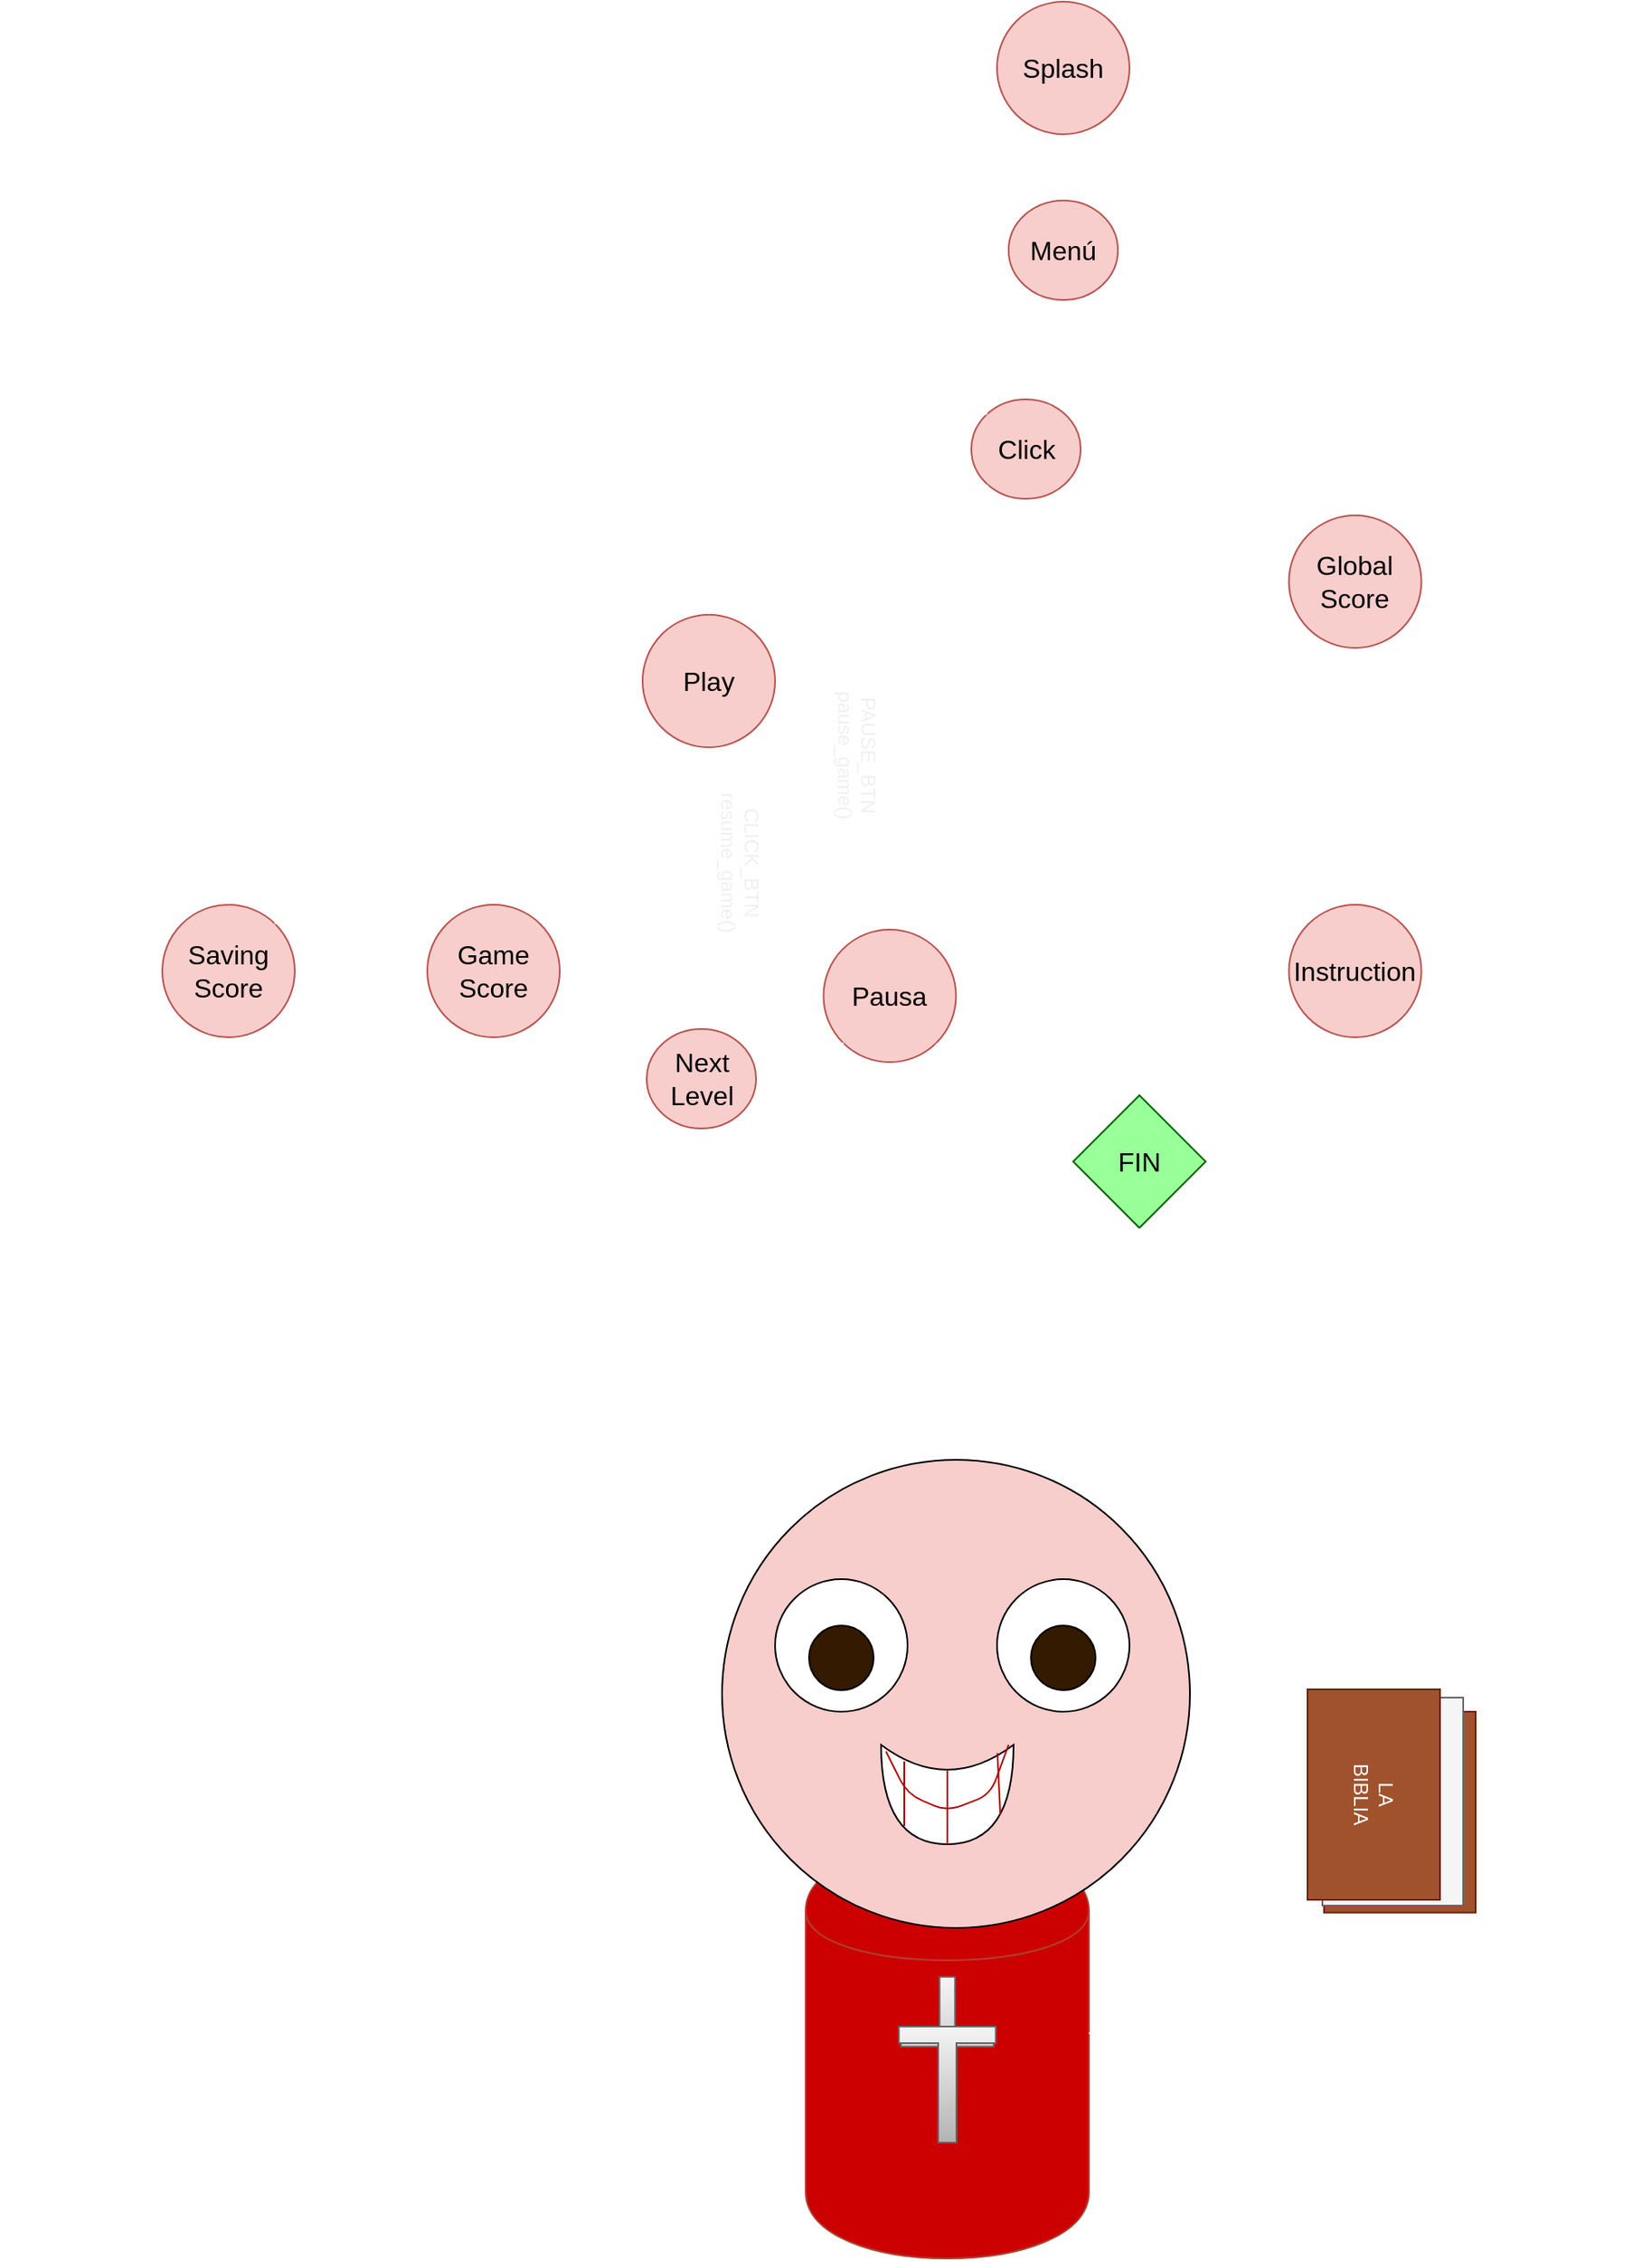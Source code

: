 <mxfile version="13.6.5">
    <diagram id="6hGFLwfOUW9BJ-s0fimq" name="Page-1">
        <mxGraphModel dx="2436" dy="874" grid="1" gridSize="10" guides="1" tooltips="1" connect="1" arrows="1" fold="1" page="1" pageScale="1" pageWidth="827" pageHeight="1169" math="0" shadow="0">
            <root>
                <mxCell id="0"/>
                <mxCell id="1" parent="0"/>
                <mxCell id="63" value="" style="shape=cylinder;whiteSpace=wrap;html=1;boundedLbl=1;backgroundOutline=1;fillColor=#CC0000;strokeColor=#ae4132;" parent="1" vertex="1">
                    <mxGeometry x="258.5" y="1262" width="171" height="250" as="geometry"/>
                </mxCell>
                <mxCell id="60" value="" style="ellipse;whiteSpace=wrap;html=1;aspect=fixed;fillColor=#F8CECC;" parent="1" vertex="1">
                    <mxGeometry x="208" y="1030" width="282.5" height="282.5" as="geometry"/>
                </mxCell>
                <mxCell id="89" style="edgeStyle=orthogonalEdgeStyle;rounded=0;orthogonalLoop=1;jettySize=auto;html=1;exitX=1;exitY=1;exitDx=0;exitDy=0;entryX=0.5;entryY=1;entryDx=0;entryDy=0;strokeColor=#FFFFFF;shadow=0;" parent="1" source="2" target="2" edge="1">
                    <mxGeometry relative="1" as="geometry">
                        <mxPoint x="400" y="370" as="targetPoint"/>
                        <Array as="points">
                            <mxPoint x="437" y="360"/>
                            <mxPoint x="414" y="360"/>
                        </Array>
                    </mxGeometry>
                </mxCell>
                <mxCell id="95" style="edgeStyle=orthogonalEdgeStyle;rounded=0;orthogonalLoop=1;jettySize=auto;html=1;exitX=0;exitY=1;exitDx=0;exitDy=0;strokeColor=#FFFFFF;shadow=0;" parent="1" source="2" edge="1">
                    <mxGeometry relative="1" as="geometry">
                        <mxPoint x="391" y="390" as="targetPoint"/>
                    </mxGeometry>
                </mxCell>
                <mxCell id="172" style="edgeStyle=orthogonalEdgeStyle;rounded=0;orthogonalLoop=1;jettySize=auto;html=1;exitX=1;exitY=0;exitDx=0;exitDy=0;strokeColor=#FFFFFF;shadow=0;" parent="1" source="2" edge="1">
                    <mxGeometry relative="1" as="geometry">
                        <mxPoint x="640" y="190" as="targetPoint"/>
                    </mxGeometry>
                </mxCell>
                <mxCell id="2" value="Menú" style="ellipse;whiteSpace=wrap;html=1;fillColor=#f8cecc;strokeColor=#b85450;fontColor=#000000;fontSize=16;shadow=0;" parent="1" vertex="1">
                    <mxGeometry x="381" y="270" width="66" height="60" as="geometry"/>
                </mxCell>
                <mxCell id="17" value="" style="edgeStyle=orthogonalEdgeStyle;rounded=0;orthogonalLoop=1;jettySize=auto;html=1;labelBackgroundColor=none;labelBorderColor=none;fontColor=#FFFFFF;strokeColor=#FFFFFF;shadow=0;" parent="1" source="6" target="2" edge="1">
                    <mxGeometry relative="1" as="geometry"/>
                </mxCell>
                <mxCell id="170" style="edgeStyle=orthogonalEdgeStyle;rounded=0;orthogonalLoop=1;jettySize=auto;html=1;exitX=1;exitY=0.5;exitDx=0;exitDy=0;entryX=1;entryY=0.5;entryDx=0;entryDy=0;strokeColor=#FFFFFF;shadow=0;" parent="1" source="6" target="125" edge="1">
                    <mxGeometry relative="1" as="geometry">
                        <Array as="points">
                            <mxPoint x="760" y="190"/>
                            <mxPoint x="760" y="850"/>
                        </Array>
                    </mxGeometry>
                </mxCell>
                <mxCell id="6" value="Splash" style="ellipse;whiteSpace=wrap;html=1;fillColor=#f8cecc;strokeColor=#b85450;fontColor=#000000;fontSize=16;shadow=0;" parent="1" vertex="1">
                    <mxGeometry x="374" y="150" width="80" height="80" as="geometry"/>
                </mxCell>
                <mxCell id="209" style="edgeStyle=orthogonalEdgeStyle;rounded=0;orthogonalLoop=1;jettySize=auto;html=1;exitX=1;exitY=0.5;exitDx=0;exitDy=0;strokeColor=#FFFFFF;shadow=0;" parent="1" source="12" edge="1">
                    <mxGeometry relative="1" as="geometry">
                        <mxPoint x="760" y="500" as="targetPoint"/>
                    </mxGeometry>
                </mxCell>
                <mxCell id="210" style="edgeStyle=orthogonalEdgeStyle;rounded=0;orthogonalLoop=1;jettySize=auto;html=1;exitX=0.5;exitY=1;exitDx=0;exitDy=0;strokeColor=#FFFFFF;shadow=0;" parent="1" source="12" edge="1">
                    <mxGeometry relative="1" as="geometry">
                        <mxPoint x="660" y="560" as="targetPoint"/>
                        <Array as="points">
                            <mxPoint x="590" y="560"/>
                            <mxPoint x="660" y="560"/>
                        </Array>
                    </mxGeometry>
                </mxCell>
                <mxCell id="12" value="Global Score" style="ellipse;whiteSpace=wrap;html=1;aspect=fixed;fillColor=#f8cecc;strokeColor=#b85450;fontColor=#000000;fontSize=16;shadow=0;" parent="1" vertex="1">
                    <mxGeometry x="550.25" y="460" width="80" height="80" as="geometry"/>
                </mxCell>
                <mxCell id="29" value="&lt;font color=&quot;#ffffff&quot;&gt;EXIT_EVENT&lt;br&gt;quit_game()&lt;/font&gt;" style="text;html=1;strokeColor=none;fillColor=none;align=center;verticalAlign=middle;whiteSpace=wrap;rounded=0;rotation=90;shadow=0;" parent="1" vertex="1">
                    <mxGeometry x="404.5" y="490" width="86" height="70" as="geometry"/>
                </mxCell>
                <mxCell id="30" value="&lt;font color=&quot;#ffffff&quot;&gt;CLICK_BTN&lt;br&gt;show_menu()&lt;/font&gt;" style="text;html=1;strokeColor=none;fillColor=none;align=center;verticalAlign=middle;whiteSpace=wrap;rounded=0;shadow=0;" parent="1" vertex="1">
                    <mxGeometry x="349.25" y="240" width="40" height="20" as="geometry"/>
                </mxCell>
                <mxCell id="128" style="edgeStyle=orthogonalEdgeStyle;rounded=0;orthogonalLoop=1;jettySize=auto;html=1;exitX=1;exitY=0.5;exitDx=0;exitDy=0;entryX=0.5;entryY=0;entryDx=0;entryDy=0;strokeColor=#FFFFFF;shadow=0;" parent="1" source="34" target="127" edge="1">
                    <mxGeometry relative="1" as="geometry">
                        <Array as="points">
                            <mxPoint x="309" y="560"/>
                        </Array>
                    </mxGeometry>
                </mxCell>
                <mxCell id="129" style="edgeStyle=orthogonalEdgeStyle;rounded=0;orthogonalLoop=1;jettySize=auto;html=1;entryX=0.505;entryY=-0.035;entryDx=0;entryDy=0;entryPerimeter=0;strokeColor=#FFFFFF;shadow=0;" parent="1" source="34" target="126" edge="1">
                    <mxGeometry relative="1" as="geometry">
                        <mxPoint x="120" y="700" as="targetPoint"/>
                        <Array as="points">
                            <mxPoint x="70" y="560"/>
                        </Array>
                    </mxGeometry>
                </mxCell>
                <mxCell id="198" style="edgeStyle=orthogonalEdgeStyle;rounded=0;orthogonalLoop=1;jettySize=auto;html=1;exitX=0;exitY=1;exitDx=0;exitDy=0;entryX=0;entryY=0.5;entryDx=0;entryDy=0;strokeColor=#FFFFFF;shadow=0;" parent="1" source="34" target="182" edge="1">
                    <mxGeometry relative="1" as="geometry">
                        <Array as="points">
                            <mxPoint x="130" y="588"/>
                            <mxPoint x="130" y="800"/>
                        </Array>
                    </mxGeometry>
                </mxCell>
                <mxCell id="34" value="Play" style="ellipse;whiteSpace=wrap;html=1;aspect=fixed;fillColor=#f8cecc;strokeColor=#b85450;fontColor=#000000;fontSize=16;shadow=0;" parent="1" vertex="1">
                    <mxGeometry x="160" y="520" width="80" height="80" as="geometry"/>
                </mxCell>
                <mxCell id="57" value="" style="ellipse;whiteSpace=wrap;html=1;aspect=fixed;fillColor=#FFFFFF;" parent="1" vertex="1">
                    <mxGeometry x="240" y="1102" width="80" height="80" as="geometry"/>
                </mxCell>
                <mxCell id="58" value="" style="ellipse;whiteSpace=wrap;html=1;aspect=fixed;fillColor=#FFFFFF;" parent="1" vertex="1">
                    <mxGeometry x="374" y="1102" width="80" height="80" as="geometry"/>
                </mxCell>
                <mxCell id="59" value="" style="shape=xor;whiteSpace=wrap;html=1;rotation=90;fillColor=#FFFFFF;" parent="1" vertex="1">
                    <mxGeometry x="314" y="1192" width="60" height="80" as="geometry"/>
                </mxCell>
                <mxCell id="61" value="" style="ellipse;whiteSpace=wrap;html=1;aspect=fixed;fillColor=#331A00;" parent="1" vertex="1">
                    <mxGeometry x="394.5" y="1130" width="39" height="39" as="geometry"/>
                </mxCell>
                <mxCell id="66" value="" style="ellipse;whiteSpace=wrap;html=1;aspect=fixed;fillColor=#331A00;" parent="1" vertex="1">
                    <mxGeometry x="260.5" y="1130" width="39" height="39" as="geometry"/>
                </mxCell>
                <mxCell id="67" value="" style="endArrow=none;html=1;exitX=0.7;exitY=0.1;exitDx=0;exitDy=0;exitPerimeter=0;fillColor=#e51400;strokeColor=#B20000;" parent="1" source="59" edge="1">
                    <mxGeometry width="50" height="50" relative="1" as="geometry">
                        <mxPoint x="324.25" y="1257" as="sourcePoint"/>
                        <mxPoint x="374.25" y="1207" as="targetPoint"/>
                    </mxGeometry>
                </mxCell>
                <mxCell id="68" value="" style="endArrow=none;html=1;exitX=1;exitY=0.5;exitDx=0;exitDy=0;exitPerimeter=0;fillColor=#e51400;strokeColor=#B20000;entryX=0.25;entryY=0.5;entryDx=0;entryDy=0;entryPerimeter=0;" parent="1" source="59" target="59" edge="1">
                    <mxGeometry width="50" height="50" relative="1" as="geometry">
                        <mxPoint x="386" y="1254" as="sourcePoint"/>
                        <mxPoint x="384.25" y="1217" as="targetPoint"/>
                    </mxGeometry>
                </mxCell>
                <mxCell id="69" value="" style="endArrow=none;html=1;exitX=0.817;exitY=0.825;exitDx=0;exitDy=0;exitPerimeter=0;fillColor=#e51400;strokeColor=#B20000;" parent="1" source="59" edge="1">
                    <mxGeometry width="50" height="50" relative="1" as="geometry">
                        <mxPoint x="354" y="1272" as="sourcePoint"/>
                        <mxPoint x="318" y="1212" as="targetPoint"/>
                    </mxGeometry>
                </mxCell>
                <mxCell id="71" value="" style="endArrow=none;html=1;exitX=0.067;exitY=0.963;exitDx=0;exitDy=0;exitPerimeter=0;fillColor=#e51400;strokeColor=#B20000;" parent="1" source="59" edge="1">
                    <mxGeometry width="50" height="50" relative="1" as="geometry">
                        <mxPoint x="331" y="1252" as="sourcePoint"/>
                        <mxPoint x="381" y="1202" as="targetPoint"/>
                        <Array as="points">
                            <mxPoint x="320" y="1232"/>
                            <mxPoint x="344" y="1242"/>
                            <mxPoint x="370" y="1232"/>
                        </Array>
                    </mxGeometry>
                </mxCell>
                <mxCell id="72" value="" style="curved=1;endArrow=classic;html=1;labelBackgroundColor=none;fontSize=16;fontColor=#FFFFFF;strokeColor=#FFFFFF;" parent="1" edge="1">
                    <mxGeometry width="50" height="50" relative="1" as="geometry">
                        <mxPoint x="429.5" y="1376" as="sourcePoint"/>
                        <mxPoint x="590" y="1233" as="targetPoint"/>
                        <Array as="points">
                            <mxPoint x="479.5" y="1376"/>
                            <mxPoint x="429.5" y="1326"/>
                        </Array>
                    </mxGeometry>
                </mxCell>
                <mxCell id="74" value="" style="curved=1;endArrow=classic;html=1;labelBackgroundColor=none;fontSize=16;fontColor=#FFFFFF;strokeColor=#FFFFFF;" parent="1" edge="1">
                    <mxGeometry width="50" height="50" relative="1" as="geometry">
                        <mxPoint x="253" y="1377" as="sourcePoint"/>
                        <mxPoint x="108" y="1243" as="targetPoint"/>
                        <Array as="points">
                            <mxPoint x="183" y="1366"/>
                            <mxPoint x="253" y="1297"/>
                        </Array>
                    </mxGeometry>
                </mxCell>
                <mxCell id="75" value="" style="shape=cross;whiteSpace=wrap;html=1;gradientColor=#b3b3b3;fillColor=#f5f5f5;strokeColor=#666666;size=0.167;" parent="1" vertex="1">
                    <mxGeometry x="316" y="1342" width="56" height="75" as="geometry"/>
                </mxCell>
                <mxCell id="77" value="" style="shape=tee;whiteSpace=wrap;html=1;dx=11;dy=10;gradientColor=#b3b3b3;fillColor=#f5f5f5;strokeColor=#666666;" parent="1" vertex="1">
                    <mxGeometry x="314.75" y="1372" width="58.5" height="70" as="geometry"/>
                </mxCell>
                <mxCell id="79" value="" style="rounded=0;whiteSpace=wrap;html=1;rotation=90;fillColor=#a0522d;strokeColor=#6D1F00;fontColor=#ffffff;" parent="1" vertex="1">
                    <mxGeometry x="556.63" y="1196.88" width="121.25" height="91.5" as="geometry"/>
                </mxCell>
                <mxCell id="80" value="" style="rounded=0;whiteSpace=wrap;html=1;rotation=90;fillColor=#f5f5f5;strokeColor=#666666;fontColor=#333333;" parent="1" vertex="1">
                    <mxGeometry x="550.25" y="1193.75" width="125.5" height="85" as="geometry"/>
                </mxCell>
                <mxCell id="81" value="LA &lt;br&gt;BIBLIA" style="rounded=0;whiteSpace=wrap;html=1;rotation=90;fillColor=#a0522d;strokeColor=#6D1F00;fontColor=#ffffff;" parent="1" vertex="1">
                    <mxGeometry x="538" y="1192" width="127" height="80" as="geometry"/>
                </mxCell>
                <mxCell id="90" value="&lt;font color=&quot;#ffffff&quot;&gt;MOVE_UP&lt;br&gt;up_menu_main()&lt;/font&gt;" style="text;html=1;align=center;verticalAlign=middle;resizable=0;points=[];autosize=1;shadow=0;" parent="1" vertex="1">
                    <mxGeometry x="434" y="354" width="110" height="30" as="geometry"/>
                </mxCell>
                <mxCell id="92" value="&lt;font color=&quot;#ffffff&quot;&gt;MOVE_DOWN&lt;br&gt;down_menu_main()&lt;/font&gt;" style="text;html=1;align=center;verticalAlign=middle;resizable=0;points=[];autosize=1;shadow=0;" parent="1" vertex="1">
                    <mxGeometry x="437" y="319" width="120" height="30" as="geometry"/>
                </mxCell>
                <mxCell id="103" style="edgeStyle=orthogonalEdgeStyle;rounded=0;orthogonalLoop=1;jettySize=auto;html=1;entryX=0.5;entryY=0;entryDx=0;entryDy=0;strokeColor=#FFFFFF;shadow=0;" parent="1" source="97" target="34" edge="1">
                    <mxGeometry relative="1" as="geometry"/>
                </mxCell>
                <mxCell id="107" style="edgeStyle=orthogonalEdgeStyle;rounded=0;orthogonalLoop=1;jettySize=auto;html=1;entryX=0.5;entryY=0;entryDx=0;entryDy=0;strokeColor=#FFFFFF;shadow=0;" parent="1" source="97" target="12" edge="1">
                    <mxGeometry relative="1" as="geometry"/>
                </mxCell>
                <mxCell id="116" style="edgeStyle=orthogonalEdgeStyle;rounded=0;orthogonalLoop=1;jettySize=auto;html=1;exitX=0.5;exitY=1;exitDx=0;exitDy=0;entryX=0.5;entryY=0;entryDx=0;entryDy=0;strokeColor=#FFFFFF;shadow=0;" parent="1" source="97" target="125" edge="1">
                    <mxGeometry relative="1" as="geometry">
                        <mxPoint x="392" y="610" as="targetPoint"/>
                        <Array as="points">
                            <mxPoint x="420" y="450"/>
                            <mxPoint x="420" y="570"/>
                            <mxPoint x="460" y="570"/>
                        </Array>
                    </mxGeometry>
                </mxCell>
                <mxCell id="158" style="edgeStyle=orthogonalEdgeStyle;rounded=0;orthogonalLoop=1;jettySize=auto;html=1;exitX=1;exitY=1;exitDx=0;exitDy=0;entryX=0;entryY=0.5;entryDx=0;entryDy=0;strokeColor=#FFFFFF;shadow=0;" parent="1" source="97" target="159" edge="1">
                    <mxGeometry relative="1" as="geometry">
                        <mxPoint x="520" y="630" as="targetPoint"/>
                        <Array as="points">
                            <mxPoint x="520" y="441"/>
                            <mxPoint x="520" y="735"/>
                        </Array>
                    </mxGeometry>
                </mxCell>
                <mxCell id="177" style="edgeStyle=orthogonalEdgeStyle;rounded=0;orthogonalLoop=1;jettySize=auto;html=1;exitX=0.5;exitY=1;exitDx=0;exitDy=0;strokeColor=#FFFFFF;shadow=0;" parent="1" source="97" edge="1">
                    <mxGeometry relative="1" as="geometry">
                        <mxPoint x="-220" y="740" as="targetPoint"/>
                        <Array as="points">
                            <mxPoint x="391" y="930"/>
                            <mxPoint x="-220" y="930"/>
                        </Array>
                    </mxGeometry>
                </mxCell>
                <mxCell id="97" value="Click" style="ellipse;whiteSpace=wrap;html=1;fillColor=#f8cecc;strokeColor=#b85450;fontColor=#000000;fontSize=16;shadow=0;" parent="1" vertex="1">
                    <mxGeometry x="358.5" y="390" width="66" height="60" as="geometry"/>
                </mxCell>
                <mxCell id="101" value="&lt;font color=&quot;#ffffff&quot;&gt;CLICK_BTN&lt;br&gt;click_menu()&lt;/font&gt;" style="text;html=1;align=center;verticalAlign=middle;resizable=0;points=[];autosize=1;shadow=0;" parent="1" vertex="1">
                    <mxGeometry x="309.25" y="340" width="80" height="30" as="geometry"/>
                </mxCell>
                <mxCell id="109" value="&lt;font color=&quot;#ffffff&quot;&gt;PLAY_EVENT&lt;br&gt;start_game()&lt;/font&gt;" style="text;html=1;align=center;verticalAlign=middle;resizable=0;points=[];autosize=1;shadow=0;" parent="1" vertex="1">
                    <mxGeometry x="110" y="450" width="90" height="30" as="geometry"/>
                </mxCell>
                <mxCell id="110" value="&lt;font color=&quot;#ffffff&quot;&gt;SCORE_EVENT&lt;br&gt;show_global_score()&lt;/font&gt;" style="text;html=1;align=center;verticalAlign=middle;resizable=0;points=[];autosize=1;shadow=0;" parent="1" vertex="1">
                    <mxGeometry x="500" y="390" width="130" height="30" as="geometry"/>
                </mxCell>
                <mxCell id="114" value="&lt;span style=&quot;color: rgb(240 , 240 , 240) ; font-family: &amp;#34;helvetica&amp;#34; ; font-size: 12px ; font-style: normal ; font-weight: 400 ; letter-spacing: normal ; text-indent: 0px ; text-transform: none ; word-spacing: 0px ; float: none ; display: inline&quot;&gt;PAUSE_BTN&lt;/span&gt;&lt;br style=&quot;color: rgb(240 , 240 , 240) ; font-family: &amp;#34;helvetica&amp;#34; ; font-size: 12px ; font-style: normal ; font-weight: 400 ; letter-spacing: normal ; text-indent: 0px ; text-transform: none ; word-spacing: 0px&quot;&gt;&lt;span style=&quot;color: rgb(240 , 240 , 240) ; font-family: &amp;#34;helvetica&amp;#34; ; font-size: 12px ; font-style: normal ; font-weight: 400 ; letter-spacing: normal ; text-indent: 0px ; text-transform: none ; word-spacing: 0px ; float: none ; display: inline&quot;&gt;pause_game()&lt;/span&gt;" style="text;whiteSpace=wrap;html=1;align=center;rotation=90;shadow=0;" parent="1" vertex="1">
                    <mxGeometry x="240" y="585" width="100" height="40" as="geometry"/>
                </mxCell>
                <mxCell id="125" value="&lt;span style=&quot;color: rgb(0 , 0 , 0) ; font-size: 16px&quot;&gt;FIN&lt;/span&gt;" style="rhombus;whiteSpace=wrap;html=1;fillColor=#99FF99;strokeColor=#006600;shadow=0;" parent="1" vertex="1">
                    <mxGeometry x="420" y="810" width="80" height="80" as="geometry"/>
                </mxCell>
                <mxCell id="156" style="edgeStyle=orthogonalEdgeStyle;rounded=0;orthogonalLoop=1;jettySize=auto;html=1;exitX=0;exitY=0.5;exitDx=0;exitDy=0;entryX=1;entryY=0.5;entryDx=0;entryDy=0;strokeColor=#FFFFFF;shadow=0;" parent="1" source="126" target="155" edge="1">
                    <mxGeometry relative="1" as="geometry"/>
                </mxCell>
                <mxCell id="205" style="edgeStyle=orthogonalEdgeStyle;rounded=0;orthogonalLoop=1;jettySize=auto;html=1;exitX=0.5;exitY=1;exitDx=0;exitDy=0;strokeColor=#FFFFFF;shadow=0;" parent="1" source="126" edge="1">
                    <mxGeometry relative="1" as="geometry">
                        <mxPoint x="190" y="880" as="targetPoint"/>
                        <Array as="points">
                            <mxPoint x="70" y="880"/>
                        </Array>
                    </mxGeometry>
                </mxCell>
                <mxCell id="126" value="Game&lt;br&gt;Score" style="ellipse;whiteSpace=wrap;html=1;aspect=fixed;fillColor=#f8cecc;strokeColor=#b85450;fontColor=#000000;fontSize=16;shadow=0;" parent="1" vertex="1">
                    <mxGeometry x="30" y="695" width="80" height="80" as="geometry"/>
                </mxCell>
                <mxCell id="199" style="edgeStyle=orthogonalEdgeStyle;rounded=0;orthogonalLoop=1;jettySize=auto;html=1;exitX=1;exitY=0;exitDx=0;exitDy=0;entryX=0;entryY=1;entryDx=0;entryDy=0;strokeColor=#FFFFFF;shadow=0;" parent="1" source="127" target="97" edge="1">
                    <mxGeometry relative="1" as="geometry">
                        <Array as="points">
                            <mxPoint x="368" y="722"/>
                        </Array>
                    </mxGeometry>
                </mxCell>
                <mxCell id="201" style="edgeStyle=orthogonalEdgeStyle;rounded=0;orthogonalLoop=1;jettySize=auto;html=1;exitX=0;exitY=0.5;exitDx=0;exitDy=0;strokeColor=#FFFFFF;shadow=0;" parent="1" source="127" edge="1">
                    <mxGeometry relative="1" as="geometry">
                        <mxPoint x="190" y="880" as="targetPoint"/>
                        <Array as="points">
                            <mxPoint x="240" y="750"/>
                            <mxPoint x="240" y="850"/>
                            <mxPoint x="210" y="850"/>
                            <mxPoint x="210" y="880"/>
                        </Array>
                    </mxGeometry>
                </mxCell>
                <mxCell id="127" value="Pausa" style="ellipse;whiteSpace=wrap;html=1;aspect=fixed;fillColor=#f8cecc;strokeColor=#b85450;fontColor=#000000;fontSize=16;shadow=0;" parent="1" vertex="1">
                    <mxGeometry x="269.25" y="710" width="80" height="80" as="geometry"/>
                </mxCell>
                <mxCell id="134" value="&lt;font color=&quot;#ffffff&quot;&gt;&lt;span style=&quot;font-family: &amp;#34;helvetica&amp;#34; ; font-size: 12px ; font-style: normal ; font-weight: 400 ; letter-spacing: normal ; text-indent: 0px ; text-transform: none ; word-spacing: 0px ; float: none ; display: inline&quot;&gt;END_GAME_EVENT&lt;/span&gt;&lt;br style=&quot;font-family: &amp;#34;helvetica&amp;#34; ; font-size: 12px ; font-style: normal ; font-weight: 400 ; letter-spacing: normal ; text-indent: 0px ; text-transform: none ; word-spacing: 0px&quot;&gt;&lt;span style=&quot;font-family: &amp;#34;helvetica&amp;#34; ; font-size: 12px ; font-style: normal ; font-weight: 400 ; letter-spacing: normal ; text-indent: 0px ; text-transform: none ; word-spacing: 0px ; float: none ; display: inline&quot;&gt;show_game_score()&lt;/span&gt;&lt;/font&gt;" style="text;whiteSpace=wrap;html=1;align=center;rotation=91;shadow=0;" parent="1" vertex="1">
                    <mxGeometry x="-10" y="600" width="100" height="40" as="geometry"/>
                </mxCell>
                <mxCell id="138" value="&lt;font color=&quot;#ffffff&quot;&gt;CLICK_BTN&lt;br&gt;my_menu()&lt;/font&gt;" style="text;html=1;align=center;verticalAlign=middle;resizable=0;points=[];autosize=1;rotation=90;shadow=0;" parent="1" vertex="1">
                    <mxGeometry x="645.25" y="319" width="80" height="30" as="geometry"/>
                </mxCell>
                <mxCell id="144" value="&lt;font color=&quot;#ffffff&quot;&gt;CLICK_BTN&lt;br&gt;click_menu_pause()&lt;/font&gt;" style="text;html=1;align=center;verticalAlign=middle;resizable=0;points=[];autosize=1;rotation=90;shadow=0;" parent="1" vertex="1">
                    <mxGeometry x="284" y="500" width="120" height="30" as="geometry"/>
                </mxCell>
                <mxCell id="146" value="&lt;font color=&quot;#ffffff&quot;&gt;CLICK_BTN&lt;br&gt;saving_init()&lt;/font&gt;" style="text;html=1;align=center;verticalAlign=middle;resizable=0;points=[];autosize=1;shadow=0;" parent="1" vertex="1">
                    <mxGeometry x="-45" y="745" width="80" height="30" as="geometry"/>
                </mxCell>
                <mxCell id="149" value="&lt;font color=&quot;#ffffff&quot;&gt;&lt;span style=&quot;font-family: &amp;#34;helvetica&amp;#34; ; font-size: 12px ; font-style: normal ; font-weight: 400 ; letter-spacing: normal ; text-indent: 0px ; text-transform: none ; word-spacing: 0px ; float: none ; display: inline&quot;&gt;RESUME_EVENT&lt;/span&gt;&lt;br style=&quot;font-family: &amp;#34;helvetica&amp;#34; ; font-size: 12px ; font-style: normal ; font-weight: 400 ; letter-spacing: normal ; text-indent: 0px ; text-transform: none ; word-spacing: 0px&quot;&gt;&lt;span style=&quot;font-family: &amp;#34;helvetica&amp;#34; ; font-size: 12px ; font-style: normal ; font-weight: 400 ; letter-spacing: normal ; text-indent: 0px ; text-transform: none ; word-spacing: 0px ; float: none ; display: inline&quot;&gt;resume_game()&lt;/span&gt;&lt;/font&gt;" style="text;whiteSpace=wrap;html=1;align=center;shadow=0;" parent="1" vertex="1">
                    <mxGeometry x="108" y="354" width="100" height="40" as="geometry"/>
                </mxCell>
                <mxCell id="157" style="edgeStyle=orthogonalEdgeStyle;rounded=0;orthogonalLoop=1;jettySize=auto;html=1;exitX=0;exitY=0.5;exitDx=0;exitDy=0;entryX=0;entryY=0.5;entryDx=0;entryDy=0;strokeColor=#FFFFFF;shadow=0;" parent="1" source="155" target="2" edge="1">
                    <mxGeometry relative="1" as="geometry">
                        <Array as="points">
                            <mxPoint x="-220" y="735"/>
                            <mxPoint x="-220" y="300"/>
                        </Array>
                    </mxGeometry>
                </mxCell>
                <mxCell id="208" style="edgeStyle=orthogonalEdgeStyle;rounded=0;orthogonalLoop=1;jettySize=auto;html=1;exitX=0.5;exitY=1;exitDx=0;exitDy=0;strokeColor=#FFFFFF;shadow=0;" parent="1" source="155" edge="1">
                    <mxGeometry relative="1" as="geometry">
                        <mxPoint x="190" y="910" as="targetPoint"/>
                        <Array as="points">
                            <mxPoint x="-90" y="910"/>
                        </Array>
                    </mxGeometry>
                </mxCell>
                <mxCell id="155" value="Saving&lt;br&gt;Score" style="ellipse;whiteSpace=wrap;html=1;aspect=fixed;fillColor=#f8cecc;strokeColor=#b85450;fontColor=#000000;fontSize=16;shadow=0;" parent="1" vertex="1">
                    <mxGeometry x="-130" y="695" width="80" height="80" as="geometry"/>
                </mxCell>
                <mxCell id="162" style="edgeStyle=orthogonalEdgeStyle;rounded=0;orthogonalLoop=1;jettySize=auto;html=1;exitX=1;exitY=0.5;exitDx=0;exitDy=0;strokeColor=#FFFFFF;shadow=0;" parent="1" source="159" edge="1">
                    <mxGeometry relative="1" as="geometry">
                        <mxPoint x="660" y="560" as="targetPoint"/>
                    </mxGeometry>
                </mxCell>
                <mxCell id="179" style="edgeStyle=orthogonalEdgeStyle;rounded=0;orthogonalLoop=1;jettySize=auto;html=1;exitX=1;exitY=1;exitDx=0;exitDy=0;strokeColor=#FFFFFF;shadow=0;" parent="1" source="159" edge="1">
                    <mxGeometry relative="1" as="geometry">
                        <mxPoint x="660" y="850" as="targetPoint"/>
                        <Array as="points">
                            <mxPoint x="660" y="763"/>
                            <mxPoint x="660" y="850"/>
                        </Array>
                    </mxGeometry>
                </mxCell>
                <mxCell id="159" value="Instruction" style="ellipse;whiteSpace=wrap;html=1;aspect=fixed;fillColor=#f8cecc;strokeColor=#b85450;fontColor=#000000;fontSize=16;shadow=0;" parent="1" vertex="1">
                    <mxGeometry x="550.25" y="695" width="80" height="80" as="geometry"/>
                </mxCell>
                <mxCell id="163" value="&lt;font color=&quot;#ffffff&quot;&gt;INSTRUCTION_EVENT&lt;br&gt;show_inst()&lt;/font&gt;" style="text;html=1;align=center;verticalAlign=middle;resizable=0;points=[];autosize=1;rotation=90;shadow=0;" parent="1" vertex="1">
                    <mxGeometry x="470" y="620" width="140" height="30" as="geometry"/>
                </mxCell>
                <mxCell id="164" style="edgeStyle=orthogonalEdgeStyle;rounded=0;orthogonalLoop=1;jettySize=auto;html=1;exitX=1;exitY=0;exitDx=0;exitDy=0;entryX=0.5;entryY=0;entryDx=0;entryDy=0;strokeColor=#FFFFFF;shadow=0;" parent="1" source="155" target="155" edge="1">
                    <mxGeometry relative="1" as="geometry">
                        <Array as="points">
                            <mxPoint x="-62" y="660"/>
                            <mxPoint x="-90" y="660"/>
                        </Array>
                    </mxGeometry>
                </mxCell>
                <mxCell id="165" value="&lt;font color=&quot;#ffffff&quot;&gt;MOVE_UP&lt;br&gt;upper_letter()&lt;/font&gt;" style="text;html=1;align=center;verticalAlign=middle;resizable=0;points=[];autosize=1;shadow=0;" parent="1" vertex="1">
                    <mxGeometry x="-120" y="570" width="90" height="30" as="geometry"/>
                </mxCell>
                <mxCell id="166" value="&lt;font color=&quot;#ffffff&quot;&gt;MOVE_DOWN&lt;br&gt;lower_letter()&lt;/font&gt;" style="text;html=1;align=center;verticalAlign=middle;resizable=0;points=[];autosize=1;strokeColor=none;fillColor=none;shadow=0;" parent="1" vertex="1">
                    <mxGeometry x="-125" y="610" width="100" height="30" as="geometry"/>
                </mxCell>
                <mxCell id="167" value="&lt;font color=&quot;#ffffff&quot;&gt;MOVE_LEFT&lt;br&gt;previous_letter()&lt;/font&gt;" style="text;html=1;align=center;verticalAlign=middle;resizable=0;points=[];autosize=1;shadow=0;" parent="1" vertex="1">
                    <mxGeometry x="-125" y="530" width="100" height="30" as="geometry"/>
                </mxCell>
                <mxCell id="168" value="&lt;font color=&quot;#ffffff&quot;&gt;MOVE_RIGHT&lt;br&gt;next_letter()&lt;/font&gt;" style="text;html=1;align=center;verticalAlign=middle;resizable=0;points=[];autosize=1;shadow=0;" parent="1" vertex="1">
                    <mxGeometry x="-120" y="490" width="90" height="30" as="geometry"/>
                </mxCell>
                <mxCell id="174" style="edgeStyle=orthogonalEdgeStyle;rounded=0;orthogonalLoop=1;jettySize=auto;html=1;entryX=0.25;entryY=0.05;entryDx=0;entryDy=0;exitX=0;exitY=0;exitDx=0;exitDy=0;entryPerimeter=0;strokeColor=#FFFFFF;shadow=0;" parent="1" source="97" target="34" edge="1">
                    <mxGeometry relative="1" as="geometry">
                        <mxPoint x="368.5" y="430" as="sourcePoint"/>
                        <mxPoint x="250" y="530" as="targetPoint"/>
                        <Array as="points">
                            <mxPoint x="90" y="399"/>
                            <mxPoint x="90" y="524"/>
                        </Array>
                    </mxGeometry>
                </mxCell>
                <mxCell id="180" value="&lt;font color=&quot;#ffffff&quot;&gt;EXIT_EVENT&lt;br&gt;quit_game()&lt;/font&gt;" style="text;html=1;align=center;verticalAlign=middle;resizable=0;points=[];autosize=1;rotation=0;shadow=0;" parent="1" vertex="1">
                    <mxGeometry x="520" y="810" width="90" height="30" as="geometry"/>
                </mxCell>
                <mxCell id="188" style="edgeStyle=orthogonalEdgeStyle;rounded=0;orthogonalLoop=1;jettySize=auto;html=1;exitX=0.5;exitY=0;exitDx=0;exitDy=0;entryX=0.5;entryY=1;entryDx=0;entryDy=0;strokeColor=#FFFFFF;shadow=0;" parent="1" source="182" target="34" edge="1">
                    <mxGeometry relative="1" as="geometry">
                        <Array as="points">
                            <mxPoint x="200" y="770"/>
                        </Array>
                    </mxGeometry>
                </mxCell>
                <mxCell id="190" style="edgeStyle=orthogonalEdgeStyle;rounded=0;orthogonalLoop=1;jettySize=auto;html=1;exitX=0.5;exitY=1;exitDx=0;exitDy=0;entryX=0.5;entryY=1;entryDx=0;entryDy=0;strokeColor=#FFFFFF;shadow=0;" parent="1" source="182" target="125" edge="1">
                    <mxGeometry relative="1" as="geometry">
                        <mxPoint x="460" y="1018" as="targetPoint"/>
                        <Array as="points">
                            <mxPoint x="190" y="830"/>
                            <mxPoint x="190" y="990"/>
                            <mxPoint x="460" y="990"/>
                        </Array>
                    </mxGeometry>
                </mxCell>
                <mxCell id="182" value="Next&lt;br&gt;Level" style="ellipse;whiteSpace=wrap;html=1;fillColor=#f8cecc;strokeColor=#b85450;fontColor=#000000;fontSize=16;shadow=0;" parent="1" vertex="1">
                    <mxGeometry x="162.5" y="770" width="66" height="60" as="geometry"/>
                </mxCell>
                <mxCell id="183" value="&lt;font face=&quot;helvetica&quot;&gt;&lt;font color=&quot;#ffffff&quot;&gt;NEXT_LEVEL_EV&lt;br&gt;increase_level()&lt;/font&gt;&lt;br&gt;&lt;/font&gt;" style="text;whiteSpace=wrap;html=1;align=center;rotation=90;shadow=0;" parent="1" vertex="1">
                    <mxGeometry x="100" y="670" width="100" height="40" as="geometry"/>
                </mxCell>
                <mxCell id="189" value="&lt;span style=&quot;color: rgb(240 , 240 , 240) ; font-family: &amp;#34;helvetica&amp;#34; ; font-size: 12px ; font-style: normal ; font-weight: 400 ; letter-spacing: normal ; text-indent: 0px ; text-transform: none ; word-spacing: 0px ; float: none ; display: inline&quot;&gt;CLICK_BTN&lt;/span&gt;&lt;br style=&quot;color: rgb(240 , 240 , 240) ; font-family: &amp;#34;helvetica&amp;#34; ; font-size: 12px ; font-style: normal ; font-weight: 400 ; letter-spacing: normal ; text-indent: 0px ; text-transform: none ; word-spacing: 0px&quot;&gt;&lt;span style=&quot;color: rgb(240 , 240 , 240) ; font-family: &amp;#34;helvetica&amp;#34; ; font-size: 12px ; font-style: normal ; font-weight: 400 ; letter-spacing: normal ; text-indent: 0px ; text-transform: none ; word-spacing: 0px ; float: none ; display: inline&quot;&gt;resume_game()&lt;/span&gt;" style="text;whiteSpace=wrap;html=1;align=center;rotation=90;shadow=0;" parent="1" vertex="1">
                    <mxGeometry x="169.25" y="650" width="100" height="40" as="geometry"/>
                </mxCell>
                <mxCell id="191" value="&lt;font color=&quot;#ffffff&quot;&gt;EXIT_EVENT&lt;br&gt;quit_game()&lt;/font&gt;" style="text;html=1;align=center;verticalAlign=middle;resizable=0;points=[];autosize=1;rotation=0;shadow=0;" parent="1" vertex="1">
                    <mxGeometry x="364" y="950" width="90" height="30" as="geometry"/>
                </mxCell>
                <mxCell id="195" value="&lt;font color=&quot;#ffffff&quot;&gt;MOVE_UP&lt;br&gt;up_menu_pause()&lt;/font&gt;" style="text;html=1;align=center;verticalAlign=middle;resizable=0;points=[];autosize=1;shadow=0;" parent="1" vertex="1">
                    <mxGeometry x="254" y="870" width="110" height="30" as="geometry"/>
                </mxCell>
                <mxCell id="196" value="&lt;font color=&quot;#ffffff&quot;&gt;MOVE_DOWN&lt;br&gt;down_menu_pause()&lt;/font&gt;" style="text;html=1;align=center;verticalAlign=middle;resizable=0;points=[];autosize=1;shadow=0;" parent="1" vertex="1">
                    <mxGeometry x="244.25" y="830" width="130" height="30" as="geometry"/>
                </mxCell>
                <mxCell id="203" style="edgeStyle=orthogonalEdgeStyle;rounded=0;orthogonalLoop=1;jettySize=auto;html=1;exitX=0;exitY=1;exitDx=0;exitDy=0;entryX=1;entryY=1;entryDx=0;entryDy=0;strokeColor=#FFFFFF;shadow=0;" parent="1" source="127" target="127" edge="1">
                    <mxGeometry relative="1" as="geometry">
                        <Array as="points">
                            <mxPoint x="281" y="820"/>
                            <mxPoint x="337" y="820"/>
                        </Array>
                    </mxGeometry>
                </mxCell>
                <mxCell id="204" value="&lt;font color=&quot;#ffffff&quot;&gt;BACK_EVENT&lt;br&gt;my_menu()&lt;/font&gt;" style="text;html=1;strokeColor=none;fillColor=none;align=center;verticalAlign=middle;whiteSpace=wrap;rounded=0;rotation=90;shadow=0;" parent="1" vertex="1">
                    <mxGeometry x="374.25" y="625" width="86" height="70" as="geometry"/>
                </mxCell>
                <mxCell id="207" value="&lt;font color=&quot;#ffffff&quot;&gt;CLICK_BTN&lt;br&gt;save_score()&lt;/font&gt;" style="text;html=1;align=center;verticalAlign=middle;resizable=0;points=[];autosize=1;shadow=0;" parent="1" vertex="1">
                    <mxGeometry x="-210" y="700" width="80" height="30" as="geometry"/>
                </mxCell>
                <mxCell id="211" value="" style="endArrow=classic;html=1;entryX=1;entryY=0.5;entryDx=0;entryDy=0;strokeColor=#FFFFFF;shadow=0;" parent="1" target="2" edge="1">
                    <mxGeometry width="50" height="50" relative="1" as="geometry">
                        <mxPoint x="660" y="560" as="sourcePoint"/>
                        <mxPoint x="660" y="310" as="targetPoint"/>
                        <Array as="points">
                            <mxPoint x="660" y="300"/>
                        </Array>
                    </mxGeometry>
                </mxCell>
            </root>
        </mxGraphModel>
    </diagram>
</mxfile>